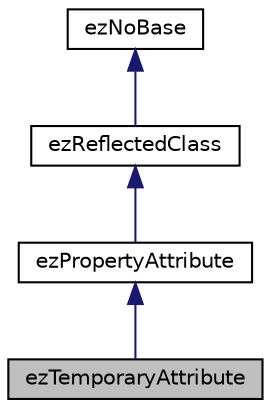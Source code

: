 digraph "ezTemporaryAttribute"
{
 // LATEX_PDF_SIZE
  edge [fontname="Helvetica",fontsize="10",labelfontname="Helvetica",labelfontsize="10"];
  node [fontname="Helvetica",fontsize="10",shape=record];
  Node1 [label="ezTemporaryAttribute",height=0.2,width=0.4,color="black", fillcolor="grey75", style="filled", fontcolor="black",tooltip="A property attribute that indicates that the property is not to be serialized and whatever it points ..."];
  Node2 -> Node1 [dir="back",color="midnightblue",fontsize="10",style="solid",fontname="Helvetica"];
  Node2 [label="ezPropertyAttribute",height=0.2,width=0.4,color="black", fillcolor="white", style="filled",URL="$d7/d48/classez_property_attribute.htm",tooltip="Base class of all attributes can be used to decorate a RTTI property."];
  Node3 -> Node2 [dir="back",color="midnightblue",fontsize="10",style="solid",fontname="Helvetica"];
  Node3 [label="ezReflectedClass",height=0.2,width=0.4,color="black", fillcolor="white", style="filled",URL="$db/d45/classez_reflected_class.htm",tooltip="All classes that should be dynamically reflectable, need to be derived from this base class."];
  Node4 -> Node3 [dir="back",color="midnightblue",fontsize="10",style="solid",fontname="Helvetica"];
  Node4 [label="ezNoBase",height=0.2,width=0.4,color="black", fillcolor="white", style="filled",URL="$d4/d02/classez_no_base.htm",tooltip="Dummy type to pass to templates and macros that expect a base type for a class that has no base."];
}

